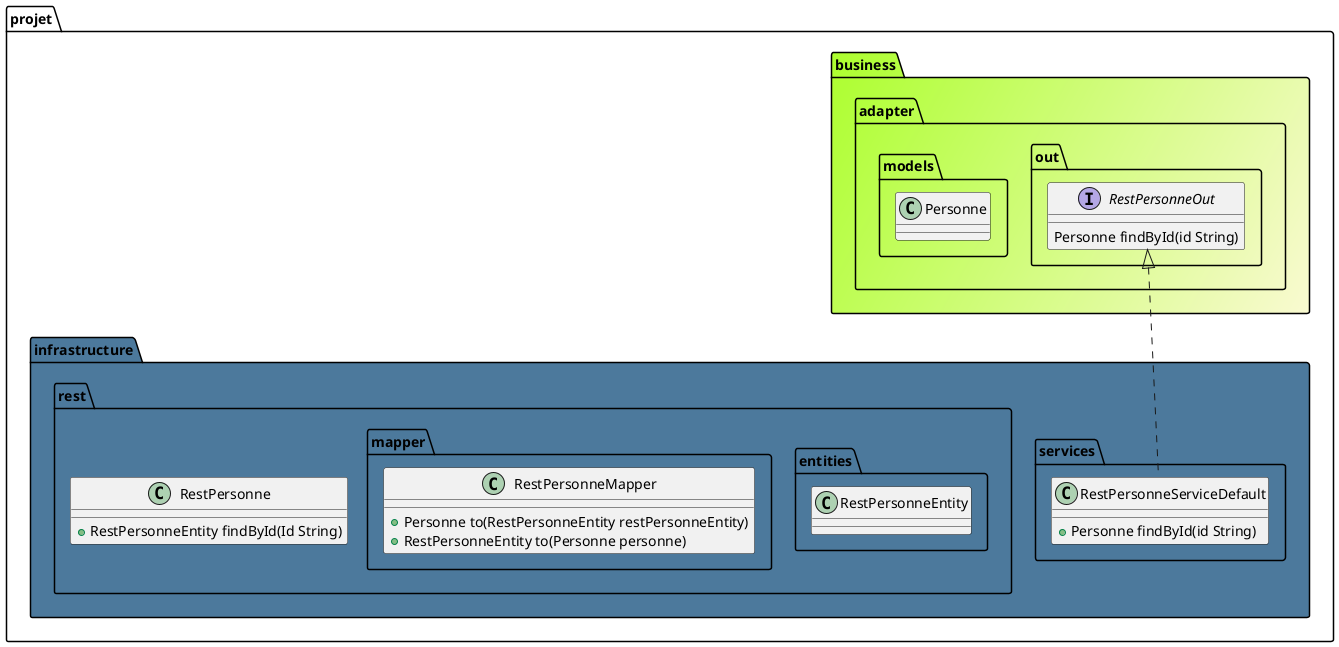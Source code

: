 @startuml
package projet.business #GreenYellow/LightGoldenRodYellow {
  package projet.business.adapter.out {
  interface RestPersonneOut {
    Personne findById(id String)
  }
  }
  package projet.business.adapter.models {
    class Personne{
    }
  }
}
package projet.infrastructure #4C799C {
  package projet.infrastructure.services {
    class RestPersonneServiceDefault implements projet.business.adapter.out.RestPersonneOut {
    + {method} Personne findById(id String)
    }
  }
  package projet.infrastructure.rest {
    class RestPersonne{
        + RestPersonneEntity findById(Id String)
    }
  }
  package projet.infrastructure.rest.entities {
    class RestPersonneEntity
  }
  package projet.infrastructure.rest.mapper {
    class RestPersonneMapper{
        + Personne to(RestPersonneEntity restPersonneEntity)
        + RestPersonneEntity to(Personne personne)
    }
  }
}
@enduml
